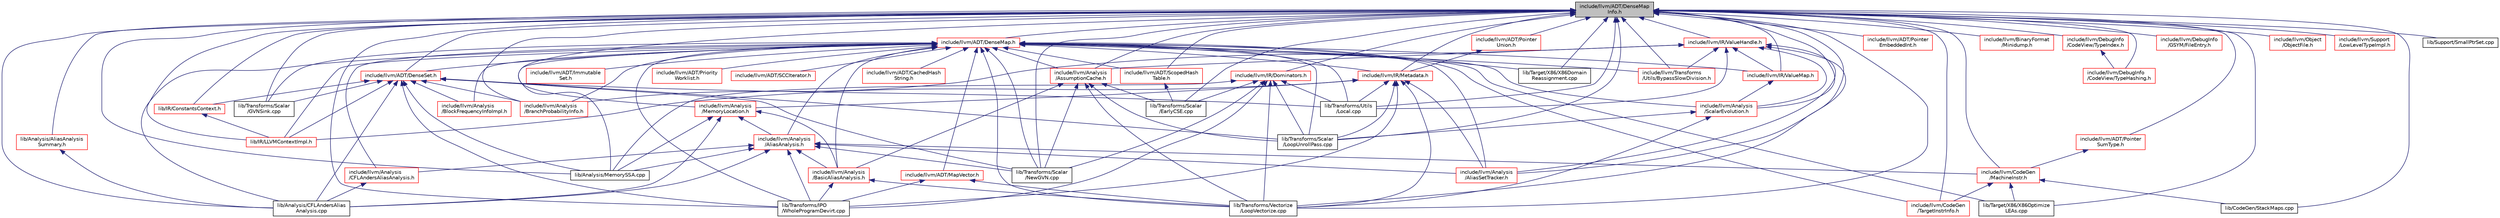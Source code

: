 digraph "include/llvm/ADT/DenseMapInfo.h"
{
 // LATEX_PDF_SIZE
  bgcolor="transparent";
  edge [fontname="Helvetica",fontsize="10",labelfontname="Helvetica",labelfontsize="10"];
  node [fontname="Helvetica",fontsize="10",shape="box"];
  Node1 [label="include/llvm/ADT/DenseMap\lInfo.h",height=0.2,width=0.4,color="black", fillcolor="grey75", style="filled", fontcolor="black",tooltip=" "];
  Node1 -> Node2 [dir="back",color="midnightblue",fontsize="10",style="solid",fontname="Helvetica"];
  Node2 [label="include/llvm/ADT/DenseMap.h",height=0.2,width=0.4,color="red",URL="$DenseMap_8h.html",tooltip=" "];
  Node2 -> Node3 [dir="back",color="midnightblue",fontsize="10",style="solid",fontname="Helvetica"];
  Node3 [label="include/llvm/ADT/CachedHash\lString.h",height=0.2,width=0.4,color="red",URL="$CachedHashString_8h.html",tooltip=" "];
  Node2 -> Node33 [dir="back",color="midnightblue",fontsize="10",style="solid",fontname="Helvetica"];
  Node33 [label="include/llvm/ADT/DenseSet.h",height=0.2,width=0.4,color="red",URL="$DenseSet_8h.html",tooltip=" "];
  Node33 -> Node1160 [dir="back",color="midnightblue",fontsize="10",style="solid",fontname="Helvetica"];
  Node1160 [label="include/llvm/Analysis\l/BlockFrequencyInfoImpl.h",height=0.2,width=0.4,color="red",URL="$BlockFrequencyInfoImpl_8h.html",tooltip=" "];
  Node33 -> Node1164 [dir="back",color="midnightblue",fontsize="10",style="solid",fontname="Helvetica"];
  Node1164 [label="include/llvm/Analysis\l/BranchProbabilityInfo.h",height=0.2,width=0.4,color="red",URL="$BranchProbabilityInfo_8h.html",tooltip=" "];
  Node33 -> Node1347 [dir="back",color="midnightblue",fontsize="10",style="solid",fontname="Helvetica"];
  Node1347 [label="lib/Analysis/CFLAndersAlias\lAnalysis.cpp",height=0.2,width=0.4,color="black",URL="$CFLAndersAliasAnalysis_8cpp.html",tooltip=" "];
  Node33 -> Node1370 [dir="back",color="midnightblue",fontsize="10",style="solid",fontname="Helvetica"];
  Node1370 [label="lib/Analysis/MemorySSA.cpp",height=0.2,width=0.4,color="black",URL="$MemorySSA_8cpp.html",tooltip=" "];
  Node33 -> Node2124 [dir="back",color="midnightblue",fontsize="10",style="solid",fontname="Helvetica"];
  Node2124 [label="lib/IR/ConstantsContext.h",height=0.2,width=0.4,color="red",URL="$ConstantsContext_8h.html",tooltip=" "];
  Node2124 -> Node2109 [dir="back",color="midnightblue",fontsize="10",style="solid",fontname="Helvetica"];
  Node2109 [label="lib/IR/LLVMContextImpl.h",height=0.2,width=0.4,color="red",URL="$LLVMContextImpl_8h.html",tooltip=" "];
  Node33 -> Node2109 [dir="back",color="midnightblue",fontsize="10",style="solid",fontname="Helvetica"];
  Node33 -> Node137 [dir="back",color="midnightblue",fontsize="10",style="solid",fontname="Helvetica"];
  Node137 [label="lib/Transforms/IPO\l/WholeProgramDevirt.cpp",height=0.2,width=0.4,color="black",URL="$WholeProgramDevirt_8cpp.html",tooltip=" "];
  Node33 -> Node1100 [dir="back",color="midnightblue",fontsize="10",style="solid",fontname="Helvetica"];
  Node1100 [label="lib/Transforms/Scalar\l/GVNSink.cpp",height=0.2,width=0.4,color="black",URL="$GVNSink_8cpp.html",tooltip="This pass attempts to sink instructions into successors, reducing static instruction count and enabli..."];
  Node33 -> Node66 [dir="back",color="midnightblue",fontsize="10",style="solid",fontname="Helvetica"];
  Node66 [label="lib/Transforms/Scalar\l/LoopUnrollPass.cpp",height=0.2,width=0.4,color="black",URL="$LoopUnrollPass_8cpp.html",tooltip=" "];
  Node33 -> Node117 [dir="back",color="midnightblue",fontsize="10",style="solid",fontname="Helvetica"];
  Node117 [label="lib/Transforms/Scalar\l/NewGVN.cpp",height=0.2,width=0.4,color="black",URL="$NewGVN_8cpp.html",tooltip="This file implements the new LLVM's Global Value Numbering pass."];
  Node33 -> Node122 [dir="back",color="midnightblue",fontsize="10",style="solid",fontname="Helvetica"];
  Node122 [label="lib/Transforms/Utils\l/Local.cpp",height=0.2,width=0.4,color="black",URL="$Local_8cpp.html",tooltip=" "];
  Node2 -> Node2128 [dir="back",color="midnightblue",fontsize="10",style="solid",fontname="Helvetica"];
  Node2128 [label="include/llvm/ADT/Immutable\lSet.h",height=0.2,width=0.4,color="red",URL="$ImmutableSet_8h.html",tooltip=" "];
  Node2 -> Node2130 [dir="back",color="midnightblue",fontsize="10",style="solid",fontname="Helvetica"];
  Node2130 [label="include/llvm/ADT/MapVector.h",height=0.2,width=0.4,color="red",URL="$MapVector_8h.html",tooltip=" "];
  Node2130 -> Node137 [dir="back",color="midnightblue",fontsize="10",style="solid",fontname="Helvetica"];
  Node2130 -> Node42 [dir="back",color="midnightblue",fontsize="10",style="solid",fontname="Helvetica"];
  Node42 [label="lib/Transforms/Vectorize\l/LoopVectorize.cpp",height=0.2,width=0.4,color="black",URL="$LoopVectorize_8cpp.html",tooltip=" "];
  Node2 -> Node2206 [dir="back",color="midnightblue",fontsize="10",style="solid",fontname="Helvetica"];
  Node2206 [label="include/llvm/ADT/Priority\lWorklist.h",height=0.2,width=0.4,color="red",URL="$PriorityWorklist_8h.html",tooltip="This file provides a priority worklist."];
  Node2 -> Node2207 [dir="back",color="midnightblue",fontsize="10",style="solid",fontname="Helvetica"];
  Node2207 [label="include/llvm/ADT/SCCIterator.h",height=0.2,width=0.4,color="red",URL="$SCCIterator_8h.html",tooltip="This builds on the llvm/ADT/GraphTraits.h file to find the strongly connected components (SCCs) of a ..."];
  Node2 -> Node2208 [dir="back",color="midnightblue",fontsize="10",style="solid",fontname="Helvetica"];
  Node2208 [label="include/llvm/ADT/ScopedHash\lTable.h",height=0.2,width=0.4,color="red",URL="$ScopedHashTable_8h.html",tooltip=" "];
  Node2208 -> Node113 [dir="back",color="midnightblue",fontsize="10",style="solid",fontname="Helvetica"];
  Node113 [label="lib/Transforms/Scalar\l/EarlyCSE.cpp",height=0.2,width=0.4,color="black",URL="$EarlyCSE_8cpp.html",tooltip=" "];
  Node2 -> Node1340 [dir="back",color="midnightblue",fontsize="10",style="solid",fontname="Helvetica"];
  Node1340 [label="include/llvm/Analysis\l/AliasAnalysis.h",height=0.2,width=0.4,color="red",URL="$AliasAnalysis_8h.html",tooltip=" "];
  Node1340 -> Node1341 [dir="back",color="midnightblue",fontsize="10",style="solid",fontname="Helvetica"];
  Node1341 [label="include/llvm/Analysis\l/AliasSetTracker.h",height=0.2,width=0.4,color="red",URL="$AliasSetTracker_8h.html",tooltip=" "];
  Node1340 -> Node1342 [dir="back",color="midnightblue",fontsize="10",style="solid",fontname="Helvetica"];
  Node1342 [label="include/llvm/Analysis\l/BasicAliasAnalysis.h",height=0.2,width=0.4,color="red",URL="$BasicAliasAnalysis_8h.html",tooltip="This is the interface for LLVM's primary stateless and local alias analysis."];
  Node1342 -> Node137 [dir="back",color="midnightblue",fontsize="10",style="solid",fontname="Helvetica"];
  Node1342 -> Node42 [dir="back",color="midnightblue",fontsize="10",style="solid",fontname="Helvetica"];
  Node1340 -> Node1346 [dir="back",color="midnightblue",fontsize="10",style="solid",fontname="Helvetica"];
  Node1346 [label="include/llvm/Analysis\l/CFLAndersAliasAnalysis.h",height=0.2,width=0.4,color="red",URL="$CFLAndersAliasAnalysis_8h.html",tooltip="This is the interface for LLVM's inclusion-based alias analysis implemented with CFL graph reachabili..."];
  Node1346 -> Node1347 [dir="back",color="midnightblue",fontsize="10",style="solid",fontname="Helvetica"];
  Node1340 -> Node1396 [dir="back",color="midnightblue",fontsize="10",style="solid",fontname="Helvetica"];
  Node1396 [label="include/llvm/CodeGen\l/MachineInstr.h",height=0.2,width=0.4,color="red",URL="$MachineInstr_8h.html",tooltip=" "];
  Node1396 -> Node1192 [dir="back",color="midnightblue",fontsize="10",style="solid",fontname="Helvetica"];
  Node1192 [label="include/llvm/CodeGen\l/TargetInstrInfo.h",height=0.2,width=0.4,color="red",URL="$TargetInstrInfo_8h.html",tooltip=" "];
  Node1396 -> Node956 [dir="back",color="midnightblue",fontsize="10",style="solid",fontname="Helvetica"];
  Node956 [label="lib/CodeGen/StackMaps.cpp",height=0.2,width=0.4,color="black",URL="$StackMaps_8cpp.html",tooltip=" "];
  Node1396 -> Node888 [dir="back",color="midnightblue",fontsize="10",style="solid",fontname="Helvetica"];
  Node888 [label="lib/Target/X86/X86Optimize\lLEAs.cpp",height=0.2,width=0.4,color="black",URL="$X86OptimizeLEAs_8cpp.html",tooltip=" "];
  Node1340 -> Node1347 [dir="back",color="midnightblue",fontsize="10",style="solid",fontname="Helvetica"];
  Node1340 -> Node1370 [dir="back",color="midnightblue",fontsize="10",style="solid",fontname="Helvetica"];
  Node1340 -> Node137 [dir="back",color="midnightblue",fontsize="10",style="solid",fontname="Helvetica"];
  Node1340 -> Node117 [dir="back",color="midnightblue",fontsize="10",style="solid",fontname="Helvetica"];
  Node2 -> Node1341 [dir="back",color="midnightblue",fontsize="10",style="solid",fontname="Helvetica"];
  Node2 -> Node1947 [dir="back",color="midnightblue",fontsize="10",style="solid",fontname="Helvetica"];
  Node1947 [label="include/llvm/Analysis\l/AssumptionCache.h",height=0.2,width=0.4,color="red",URL="$AssumptionCache_8h.html",tooltip=" "];
  Node1947 -> Node1342 [dir="back",color="midnightblue",fontsize="10",style="solid",fontname="Helvetica"];
  Node1947 -> Node113 [dir="back",color="midnightblue",fontsize="10",style="solid",fontname="Helvetica"];
  Node1947 -> Node66 [dir="back",color="midnightblue",fontsize="10",style="solid",fontname="Helvetica"];
  Node1947 -> Node117 [dir="back",color="midnightblue",fontsize="10",style="solid",fontname="Helvetica"];
  Node1947 -> Node42 [dir="back",color="midnightblue",fontsize="10",style="solid",fontname="Helvetica"];
  Node2 -> Node1342 [dir="back",color="midnightblue",fontsize="10",style="solid",fontname="Helvetica"];
  Node2 -> Node1160 [dir="back",color="midnightblue",fontsize="10",style="solid",fontname="Helvetica"];
  Node2 -> Node1164 [dir="back",color="midnightblue",fontsize="10",style="solid",fontname="Helvetica"];
  Node2 -> Node1346 [dir="back",color="midnightblue",fontsize="10",style="solid",fontname="Helvetica"];
  Node2 -> Node224 [dir="back",color="midnightblue",fontsize="10",style="solid",fontname="Helvetica"];
  Node224 [label="include/llvm/Analysis\l/ScalarEvolution.h",height=0.2,width=0.4,color="red",URL="$ScalarEvolution_8h.html",tooltip=" "];
  Node224 -> Node66 [dir="back",color="midnightblue",fontsize="10",style="solid",fontname="Helvetica"];
  Node224 -> Node42 [dir="back",color="midnightblue",fontsize="10",style="solid",fontname="Helvetica"];
  Node2 -> Node1192 [dir="back",color="midnightblue",fontsize="10",style="solid",fontname="Helvetica"];
  Node2 -> Node2346 [dir="back",color="midnightblue",fontsize="10",style="solid",fontname="Helvetica"];
  Node2346 [label="include/llvm/IR/Metadata.h",height=0.2,width=0.4,color="red",URL="$Metadata_8h.html",tooltip="This file contains the declarations for metadata subclasses."];
  Node2346 -> Node1341 [dir="back",color="midnightblue",fontsize="10",style="solid",fontname="Helvetica"];
  Node2346 -> Node1808 [dir="back",color="midnightblue",fontsize="10",style="solid",fontname="Helvetica"];
  Node1808 [label="include/llvm/Analysis\l/MemoryLocation.h",height=0.2,width=0.4,color="red",URL="$MemoryLocation_8h.html",tooltip="This file provides utility analysis objects describing memory locations."];
  Node1808 -> Node1340 [dir="back",color="midnightblue",fontsize="10",style="solid",fontname="Helvetica"];
  Node1808 -> Node1342 [dir="back",color="midnightblue",fontsize="10",style="solid",fontname="Helvetica"];
  Node1808 -> Node1347 [dir="back",color="midnightblue",fontsize="10",style="solid",fontname="Helvetica"];
  Node1808 -> Node1370 [dir="back",color="midnightblue",fontsize="10",style="solid",fontname="Helvetica"];
  Node2346 -> Node2109 [dir="back",color="midnightblue",fontsize="10",style="solid",fontname="Helvetica"];
  Node2346 -> Node137 [dir="back",color="midnightblue",fontsize="10",style="solid",fontname="Helvetica"];
  Node2346 -> Node66 [dir="back",color="midnightblue",fontsize="10",style="solid",fontname="Helvetica"];
  Node2346 -> Node122 [dir="back",color="midnightblue",fontsize="10",style="solid",fontname="Helvetica"];
  Node2346 -> Node42 [dir="back",color="midnightblue",fontsize="10",style="solid",fontname="Helvetica"];
  Node2 -> Node2374 [dir="back",color="midnightblue",fontsize="10",style="solid",fontname="Helvetica"];
  Node2374 [label="include/llvm/IR/ValueMap.h",height=0.2,width=0.4,color="red",URL="$ValueMap_8h.html",tooltip=" "];
  Node2374 -> Node224 [dir="back",color="midnightblue",fontsize="10",style="solid",fontname="Helvetica"];
  Node2 -> Node2616 [dir="back",color="midnightblue",fontsize="10",style="solid",fontname="Helvetica"];
  Node2616 [label="include/llvm/Transforms\l/Utils/BypassSlowDivision.h",height=0.2,width=0.4,color="red",URL="$BypassSlowDivision_8h.html",tooltip=" "];
  Node2 -> Node1347 [dir="back",color="midnightblue",fontsize="10",style="solid",fontname="Helvetica"];
  Node2 -> Node1370 [dir="back",color="midnightblue",fontsize="10",style="solid",fontname="Helvetica"];
  Node2 -> Node2109 [dir="back",color="midnightblue",fontsize="10",style="solid",fontname="Helvetica"];
  Node2 -> Node879 [dir="back",color="midnightblue",fontsize="10",style="solid",fontname="Helvetica"];
  Node879 [label="lib/Target/X86/X86Domain\lReassignment.cpp",height=0.2,width=0.4,color="black",URL="$X86DomainReassignment_8cpp.html",tooltip=" "];
  Node2 -> Node888 [dir="back",color="midnightblue",fontsize="10",style="solid",fontname="Helvetica"];
  Node2 -> Node137 [dir="back",color="midnightblue",fontsize="10",style="solid",fontname="Helvetica"];
  Node2 -> Node1100 [dir="back",color="midnightblue",fontsize="10",style="solid",fontname="Helvetica"];
  Node2 -> Node66 [dir="back",color="midnightblue",fontsize="10",style="solid",fontname="Helvetica"];
  Node2 -> Node117 [dir="back",color="midnightblue",fontsize="10",style="solid",fontname="Helvetica"];
  Node2 -> Node122 [dir="back",color="midnightblue",fontsize="10",style="solid",fontname="Helvetica"];
  Node2 -> Node42 [dir="back",color="midnightblue",fontsize="10",style="solid",fontname="Helvetica"];
  Node1 -> Node33 [dir="back",color="midnightblue",fontsize="10",style="solid",fontname="Helvetica"];
  Node1 -> Node2638 [dir="back",color="midnightblue",fontsize="10",style="solid",fontname="Helvetica"];
  Node2638 [label="include/llvm/ADT/Pointer\lEmbeddedInt.h",height=0.2,width=0.4,color="red",URL="$PointerEmbeddedInt_8h.html",tooltip=" "];
  Node1 -> Node2639 [dir="back",color="midnightblue",fontsize="10",style="solid",fontname="Helvetica"];
  Node2639 [label="include/llvm/ADT/Pointer\lSumType.h",height=0.2,width=0.4,color="red",URL="$PointerSumType_8h.html",tooltip=" "];
  Node2639 -> Node1396 [dir="back",color="midnightblue",fontsize="10",style="solid",fontname="Helvetica"];
  Node1 -> Node2640 [dir="back",color="midnightblue",fontsize="10",style="solid",fontname="Helvetica"];
  Node2640 [label="include/llvm/ADT/Pointer\lUnion.h",height=0.2,width=0.4,color="red",URL="$PointerUnion_8h.html",tooltip=" "];
  Node2640 -> Node2346 [dir="back",color="midnightblue",fontsize="10",style="solid",fontname="Helvetica"];
  Node1 -> Node2208 [dir="back",color="midnightblue",fontsize="10",style="solid",fontname="Helvetica"];
  Node1 -> Node1341 [dir="back",color="midnightblue",fontsize="10",style="solid",fontname="Helvetica"];
  Node1 -> Node1947 [dir="back",color="midnightblue",fontsize="10",style="solid",fontname="Helvetica"];
  Node1 -> Node1164 [dir="back",color="midnightblue",fontsize="10",style="solid",fontname="Helvetica"];
  Node1 -> Node1808 [dir="back",color="midnightblue",fontsize="10",style="solid",fontname="Helvetica"];
  Node1 -> Node224 [dir="back",color="midnightblue",fontsize="10",style="solid",fontname="Helvetica"];
  Node1 -> Node2693 [dir="back",color="midnightblue",fontsize="10",style="solid",fontname="Helvetica"];
  Node2693 [label="include/llvm/BinaryFormat\l/Minidump.h",height=0.2,width=0.4,color="red",URL="$BinaryFormat_2Minidump_8h.html",tooltip=" "];
  Node1 -> Node1396 [dir="back",color="midnightblue",fontsize="10",style="solid",fontname="Helvetica"];
  Node1 -> Node1192 [dir="back",color="midnightblue",fontsize="10",style="solid",fontname="Helvetica"];
  Node1 -> Node2695 [dir="back",color="midnightblue",fontsize="10",style="solid",fontname="Helvetica"];
  Node2695 [label="include/llvm/DebugInfo\l/CodeView/TypeHashing.h",height=0.2,width=0.4,color="red",URL="$TypeHashing_8h.html",tooltip=" "];
  Node1 -> Node2697 [dir="back",color="midnightblue",fontsize="10",style="solid",fontname="Helvetica"];
  Node2697 [label="include/llvm/DebugInfo\l/CodeView/TypeIndex.h",height=0.2,width=0.4,color="red",URL="$TypeIndex_8h.html",tooltip=" "];
  Node2697 -> Node2695 [dir="back",color="midnightblue",fontsize="10",style="solid",fontname="Helvetica"];
  Node1 -> Node2878 [dir="back",color="midnightblue",fontsize="10",style="solid",fontname="Helvetica"];
  Node2878 [label="include/llvm/DebugInfo\l/GSYM/FileEntry.h",height=0.2,width=0.4,color="red",URL="$FileEntry_8h.html",tooltip=" "];
  Node1 -> Node1702 [dir="back",color="midnightblue",fontsize="10",style="solid",fontname="Helvetica"];
  Node1702 [label="include/llvm/IR/Dominators.h",height=0.2,width=0.4,color="red",URL="$Dominators_8h.html",tooltip=" "];
  Node1702 -> Node1370 [dir="back",color="midnightblue",fontsize="10",style="solid",fontname="Helvetica"];
  Node1702 -> Node137 [dir="back",color="midnightblue",fontsize="10",style="solid",fontname="Helvetica"];
  Node1702 -> Node113 [dir="back",color="midnightblue",fontsize="10",style="solid",fontname="Helvetica"];
  Node1702 -> Node66 [dir="back",color="midnightblue",fontsize="10",style="solid",fontname="Helvetica"];
  Node1702 -> Node117 [dir="back",color="midnightblue",fontsize="10",style="solid",fontname="Helvetica"];
  Node1702 -> Node122 [dir="back",color="midnightblue",fontsize="10",style="solid",fontname="Helvetica"];
  Node1702 -> Node42 [dir="back",color="midnightblue",fontsize="10",style="solid",fontname="Helvetica"];
  Node1 -> Node2346 [dir="back",color="midnightblue",fontsize="10",style="solid",fontname="Helvetica"];
  Node1 -> Node2880 [dir="back",color="midnightblue",fontsize="10",style="solid",fontname="Helvetica"];
  Node2880 [label="include/llvm/IR/ValueHandle.h",height=0.2,width=0.4,color="red",URL="$ValueHandle_8h.html",tooltip=" "];
  Node2880 -> Node1341 [dir="back",color="midnightblue",fontsize="10",style="solid",fontname="Helvetica"];
  Node2880 -> Node1947 [dir="back",color="midnightblue",fontsize="10",style="solid",fontname="Helvetica"];
  Node2880 -> Node1164 [dir="back",color="midnightblue",fontsize="10",style="solid",fontname="Helvetica"];
  Node2880 -> Node224 [dir="back",color="midnightblue",fontsize="10",style="solid",fontname="Helvetica"];
  Node2880 -> Node2374 [dir="back",color="midnightblue",fontsize="10",style="solid",fontname="Helvetica"];
  Node2880 -> Node2616 [dir="back",color="midnightblue",fontsize="10",style="solid",fontname="Helvetica"];
  Node2880 -> Node122 [dir="back",color="midnightblue",fontsize="10",style="solid",fontname="Helvetica"];
  Node2880 -> Node42 [dir="back",color="midnightblue",fontsize="10",style="solid",fontname="Helvetica"];
  Node1 -> Node2374 [dir="back",color="midnightblue",fontsize="10",style="solid",fontname="Helvetica"];
  Node1 -> Node2883 [dir="back",color="midnightblue",fontsize="10",style="solid",fontname="Helvetica"];
  Node2883 [label="include/llvm/Object\l/ObjectFile.h",height=0.2,width=0.4,color="red",URL="$ObjectFile_8h.html",tooltip=" "];
  Node1 -> Node2918 [dir="back",color="midnightblue",fontsize="10",style="solid",fontname="Helvetica"];
  Node2918 [label="include/llvm/Support\l/LowLevelTypeImpl.h",height=0.2,width=0.4,color="red",URL="$LowLevelTypeImpl_8h.html",tooltip=" "];
  Node1 -> Node2616 [dir="back",color="midnightblue",fontsize="10",style="solid",fontname="Helvetica"];
  Node1 -> Node1872 [dir="back",color="midnightblue",fontsize="10",style="solid",fontname="Helvetica"];
  Node1872 [label="lib/Analysis/AliasAnalysis\lSummary.h",height=0.2,width=0.4,color="red",URL="$AliasAnalysisSummary_8h.html",tooltip="This file defines various utility types and functions useful to summary-based alias analysis."];
  Node1872 -> Node1347 [dir="back",color="midnightblue",fontsize="10",style="solid",fontname="Helvetica"];
  Node1 -> Node1347 [dir="back",color="midnightblue",fontsize="10",style="solid",fontname="Helvetica"];
  Node1 -> Node1370 [dir="back",color="midnightblue",fontsize="10",style="solid",fontname="Helvetica"];
  Node1 -> Node956 [dir="back",color="midnightblue",fontsize="10",style="solid",fontname="Helvetica"];
  Node1 -> Node2124 [dir="back",color="midnightblue",fontsize="10",style="solid",fontname="Helvetica"];
  Node1 -> Node2109 [dir="back",color="midnightblue",fontsize="10",style="solid",fontname="Helvetica"];
  Node1 -> Node2922 [dir="back",color="midnightblue",fontsize="10",style="solid",fontname="Helvetica"];
  Node2922 [label="lib/Support/SmallPtrSet.cpp",height=0.2,width=0.4,color="black",URL="$SmallPtrSet_8cpp.html",tooltip=" "];
  Node1 -> Node879 [dir="back",color="midnightblue",fontsize="10",style="solid",fontname="Helvetica"];
  Node1 -> Node888 [dir="back",color="midnightblue",fontsize="10",style="solid",fontname="Helvetica"];
  Node1 -> Node137 [dir="back",color="midnightblue",fontsize="10",style="solid",fontname="Helvetica"];
  Node1 -> Node113 [dir="back",color="midnightblue",fontsize="10",style="solid",fontname="Helvetica"];
  Node1 -> Node1100 [dir="back",color="midnightblue",fontsize="10",style="solid",fontname="Helvetica"];
  Node1 -> Node66 [dir="back",color="midnightblue",fontsize="10",style="solid",fontname="Helvetica"];
  Node1 -> Node117 [dir="back",color="midnightblue",fontsize="10",style="solid",fontname="Helvetica"];
  Node1 -> Node122 [dir="back",color="midnightblue",fontsize="10",style="solid",fontname="Helvetica"];
  Node1 -> Node42 [dir="back",color="midnightblue",fontsize="10",style="solid",fontname="Helvetica"];
}
